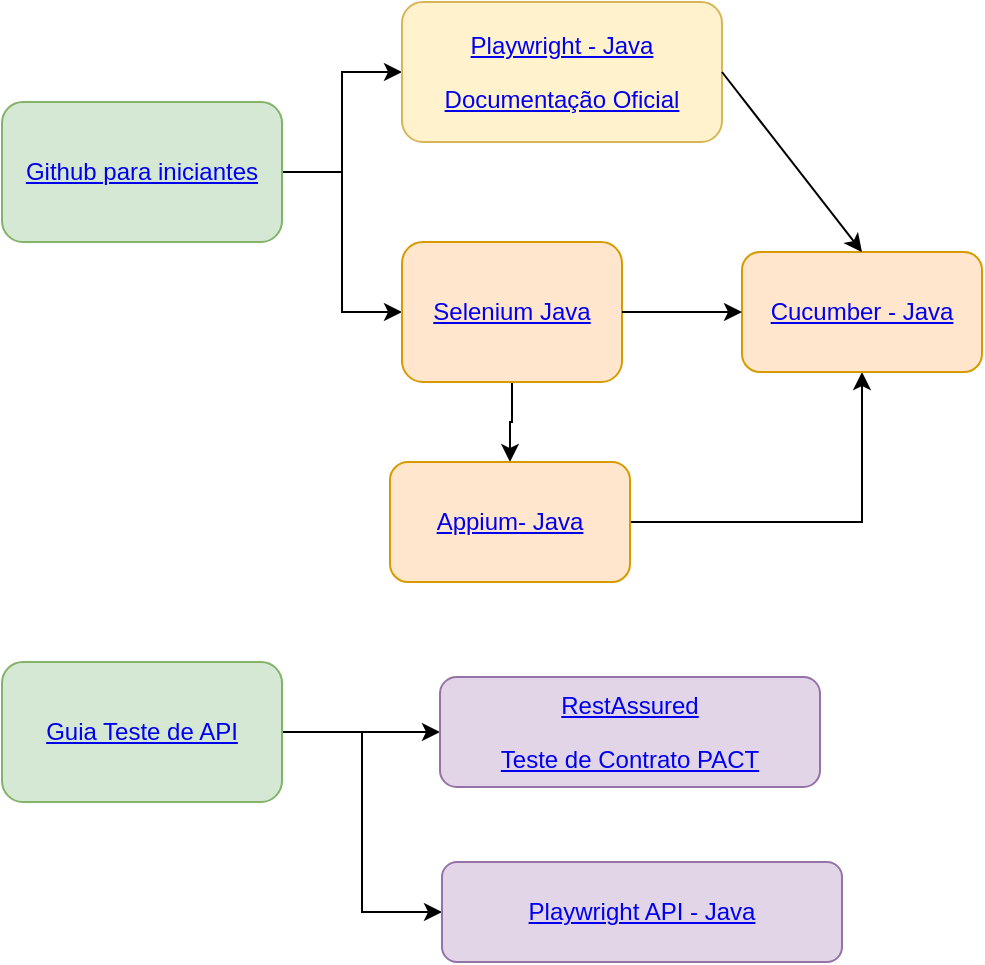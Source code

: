 <mxfile version="24.5.4" type="github">
  <diagram name="Página-1" id="zNzb7YGpmJKHPsOs2Py7">
    <mxGraphModel dx="1188" dy="626" grid="1" gridSize="10" guides="1" tooltips="1" connect="1" arrows="1" fold="1" page="1" pageScale="1" pageWidth="827" pageHeight="1169" math="0" shadow="0">
      <root>
        <mxCell id="0" />
        <mxCell id="1" parent="0" />
        <mxCell id="C-AJYibhgRINaA0Zn2Uu-2" value="" style="edgeStyle=orthogonalEdgeStyle;rounded=0;orthogonalLoop=1;jettySize=auto;html=1;" edge="1" parent="1" source="VYMMDPcB0hkNtFmYqeaA-1" target="C-AJYibhgRINaA0Zn2Uu-1">
          <mxGeometry relative="1" as="geometry" />
        </mxCell>
        <mxCell id="C-AJYibhgRINaA0Zn2Uu-6" value="" style="edgeStyle=orthogonalEdgeStyle;rounded=0;orthogonalLoop=1;jettySize=auto;html=1;entryX=0;entryY=0.5;entryDx=0;entryDy=0;" edge="1" parent="1" source="VYMMDPcB0hkNtFmYqeaA-1" target="C-AJYibhgRINaA0Zn2Uu-5">
          <mxGeometry relative="1" as="geometry" />
        </mxCell>
        <mxCell id="VYMMDPcB0hkNtFmYqeaA-1" value="&lt;a target=&quot;_blank&quot; href=&quot;https://www.udemy.com/git-e-github-para-iniciantes/learn/lecture/5120486#overview&quot;&gt;Github para iniciantes&lt;/a&gt;" style="rounded=1;whiteSpace=wrap;html=1;fillColor=#d5e8d4;strokeColor=#82b366;" parent="1" vertex="1">
          <mxGeometry x="100" y="60" width="140" height="70" as="geometry" />
        </mxCell>
        <mxCell id="C-AJYibhgRINaA0Zn2Uu-1" value="&lt;p&gt;&lt;a target=&quot;_blank&quot; href=&quot;https://www.youtube.com/playlist?list=PLFGoYjJG_fqrjcgRUcc2ubbZGtbRcC6W8&quot;&gt;Playwright - Java&lt;/a&gt;&lt;/p&gt;&lt;p&gt;&lt;a target=&quot;_blank&quot; href=&quot;https://playwright.dev/java/&quot;&gt;Documentação Oficial&lt;/a&gt;&lt;/p&gt;" style="rounded=1;whiteSpace=wrap;html=1;fillColor=#fff2cc;strokeColor=#d6b656;" vertex="1" parent="1">
          <mxGeometry x="300" y="10" width="160" height="70" as="geometry" />
        </mxCell>
        <mxCell id="C-AJYibhgRINaA0Zn2Uu-8" value="" style="edgeStyle=orthogonalEdgeStyle;rounded=0;orthogonalLoop=1;jettySize=auto;html=1;" edge="1" parent="1" source="C-AJYibhgRINaA0Zn2Uu-5" target="C-AJYibhgRINaA0Zn2Uu-7">
          <mxGeometry relative="1" as="geometry" />
        </mxCell>
        <mxCell id="C-AJYibhgRINaA0Zn2Uu-5" value="&lt;a target=&quot;_blank&quot; href=&quot;https://www.youtube.com/watch?v=ZFOdetBp55U&quot;&gt;Selenium Java&lt;/a&gt;" style="rounded=1;whiteSpace=wrap;html=1;fillColor=#ffe6cc;strokeColor=#d79b00;" vertex="1" parent="1">
          <mxGeometry x="300" y="130" width="110" height="70" as="geometry" />
        </mxCell>
        <mxCell id="C-AJYibhgRINaA0Zn2Uu-10" value="" style="edgeStyle=orthogonalEdgeStyle;rounded=0;orthogonalLoop=1;jettySize=auto;html=1;" edge="1" parent="1" source="C-AJYibhgRINaA0Zn2Uu-7" target="C-AJYibhgRINaA0Zn2Uu-9">
          <mxGeometry relative="1" as="geometry" />
        </mxCell>
        <mxCell id="C-AJYibhgRINaA0Zn2Uu-7" value="&lt;a target=&quot;_blank&quot; href=&quot;https://www.udemy.com/testes-appium/learn/lecture/9596868#overview&quot;&gt;Appium- Java&lt;/a&gt;" style="rounded=1;whiteSpace=wrap;html=1;fillColor=#ffe6cc;strokeColor=#d79b00;" vertex="1" parent="1">
          <mxGeometry x="294" y="240" width="120" height="60" as="geometry" />
        </mxCell>
        <mxCell id="C-AJYibhgRINaA0Zn2Uu-9" value="&lt;a target=&quot;_blank&quot; href=&quot;https://www.udemy.com/cucumber-java/learn/lecture/9971142#overview&quot;&gt;Cucumber - Java&lt;/a&gt;" style="rounded=1;whiteSpace=wrap;html=1;fillColor=#ffe6cc;strokeColor=#d79b00;" vertex="1" parent="1">
          <mxGeometry x="470" y="135" width="120" height="60" as="geometry" />
        </mxCell>
        <mxCell id="C-AJYibhgRINaA0Zn2Uu-11" value="" style="endArrow=classic;html=1;rounded=0;exitX=1;exitY=0.5;exitDx=0;exitDy=0;entryX=0;entryY=0.5;entryDx=0;entryDy=0;" edge="1" parent="1" source="C-AJYibhgRINaA0Zn2Uu-5" target="C-AJYibhgRINaA0Zn2Uu-9">
          <mxGeometry width="50" height="50" relative="1" as="geometry">
            <mxPoint x="380" y="290" as="sourcePoint" />
            <mxPoint x="430" y="240" as="targetPoint" />
          </mxGeometry>
        </mxCell>
        <mxCell id="C-AJYibhgRINaA0Zn2Uu-13" value="" style="endArrow=classic;html=1;rounded=0;exitX=1;exitY=0.5;exitDx=0;exitDy=0;entryX=0.5;entryY=0;entryDx=0;entryDy=0;" edge="1" parent="1" source="C-AJYibhgRINaA0Zn2Uu-1" target="C-AJYibhgRINaA0Zn2Uu-9">
          <mxGeometry width="50" height="50" relative="1" as="geometry">
            <mxPoint x="380" y="290" as="sourcePoint" />
            <mxPoint x="430" y="240" as="targetPoint" />
          </mxGeometry>
        </mxCell>
        <mxCell id="C-AJYibhgRINaA0Zn2Uu-16" value="" style="edgeStyle=orthogonalEdgeStyle;rounded=0;orthogonalLoop=1;jettySize=auto;html=1;" edge="1" parent="1" source="C-AJYibhgRINaA0Zn2Uu-14" target="C-AJYibhgRINaA0Zn2Uu-15">
          <mxGeometry relative="1" as="geometry" />
        </mxCell>
        <mxCell id="C-AJYibhgRINaA0Zn2Uu-18" value="" style="edgeStyle=orthogonalEdgeStyle;rounded=0;orthogonalLoop=1;jettySize=auto;html=1;entryX=0;entryY=0.5;entryDx=0;entryDy=0;" edge="1" parent="1" source="C-AJYibhgRINaA0Zn2Uu-14" target="C-AJYibhgRINaA0Zn2Uu-17">
          <mxGeometry relative="1" as="geometry" />
        </mxCell>
        <mxCell id="C-AJYibhgRINaA0Zn2Uu-14" value="&lt;a target=&quot;_blank&quot; href=&quot;https://www.youtube.com/playlist?list=PLf8x7B3nFTl17WeEVj405tHlstiq1kNBX&quot;&gt;Guia Teste de API&lt;/a&gt;" style="rounded=1;whiteSpace=wrap;html=1;fillColor=#d5e8d4;strokeColor=#82b366;" vertex="1" parent="1">
          <mxGeometry x="100" y="340" width="140" height="70" as="geometry" />
        </mxCell>
        <mxCell id="C-AJYibhgRINaA0Zn2Uu-15" value="&lt;p&gt;&lt;a target=&quot;_blank&quot; href=&quot;https://www.udemy.com/course/testando-api-rest-com-rest-assured/learn/lecture/14737850#overview&quot;&gt;RestAssured&lt;/a&gt;&lt;/p&gt;&lt;p&gt;&lt;a target=&quot;_blank&quot; href=&quot;https://www.udemy.com/course/testes-de-contrato-em-java-com-pact/&quot;&gt;Teste de Contrato PACT&lt;/a&gt;&lt;/p&gt;" style="rounded=1;whiteSpace=wrap;html=1;fillColor=#e1d5e7;strokeColor=#9673a6;" vertex="1" parent="1">
          <mxGeometry x="319" y="347.5" width="190" height="55" as="geometry" />
        </mxCell>
        <mxCell id="C-AJYibhgRINaA0Zn2Uu-17" value="&lt;a target=&quot;_blank&quot; href=&quot;https://www.youtube.com/playlist?list=PLFGoYjJG_fqpkA13xItqpyr5CXu3HEDkj&quot;&gt;Playwright API - Java&lt;/a&gt;" style="rounded=1;whiteSpace=wrap;html=1;fillColor=#e1d5e7;strokeColor=#9673a6;" vertex="1" parent="1">
          <mxGeometry x="320" y="440" width="200" height="50" as="geometry" />
        </mxCell>
      </root>
    </mxGraphModel>
  </diagram>
</mxfile>
